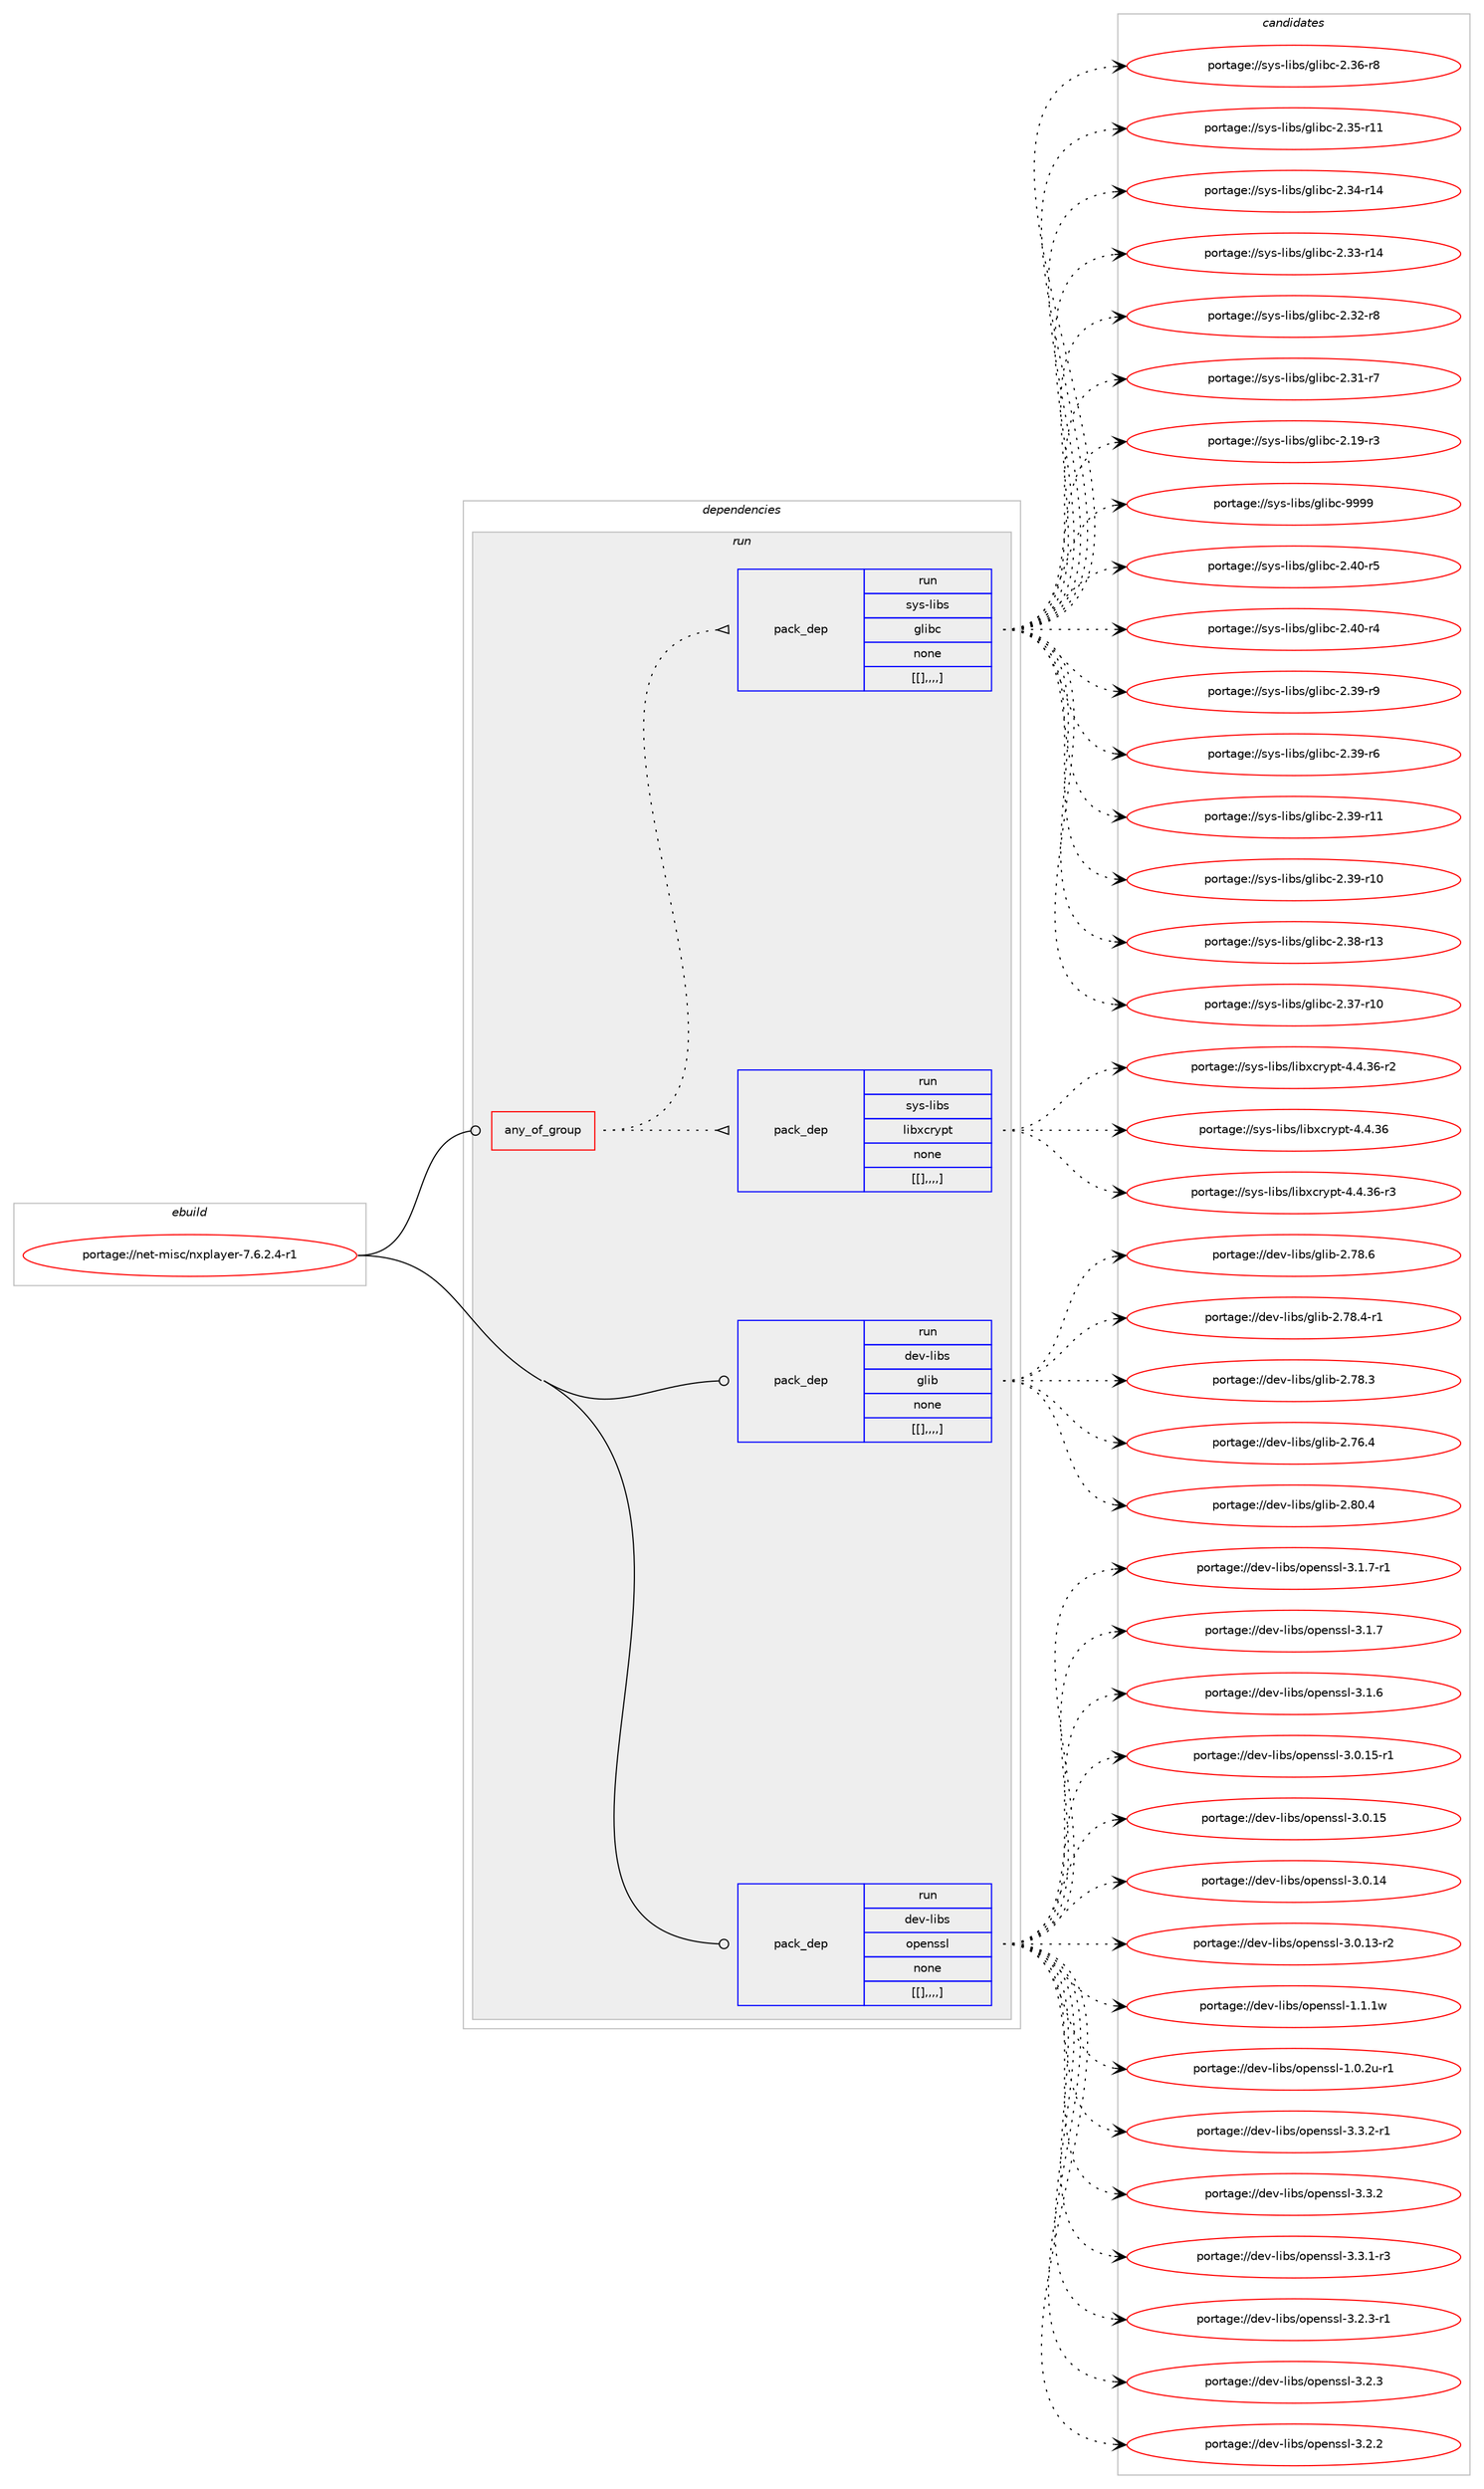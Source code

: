 digraph prolog {

# *************
# Graph options
# *************

newrank=true;
concentrate=true;
compound=true;
graph [rankdir=LR,fontname=Helvetica,fontsize=10,ranksep=1.5];#, ranksep=2.5, nodesep=0.2];
edge  [arrowhead=vee];
node  [fontname=Helvetica,fontsize=10];

# **********
# The ebuild
# **********

subgraph cluster_leftcol {
color=gray;
label=<<i>ebuild</i>>;
id [label="portage://net-misc/nxplayer-7.6.2.4-r1", color=red, width=4, href="../net-misc/nxplayer-7.6.2.4-r1.svg"];
}

# ****************
# The dependencies
# ****************

subgraph cluster_midcol {
color=gray;
label=<<i>dependencies</i>>;
subgraph cluster_compile {
fillcolor="#eeeeee";
style=filled;
label=<<i>compile</i>>;
}
subgraph cluster_compileandrun {
fillcolor="#eeeeee";
style=filled;
label=<<i>compile and run</i>>;
}
subgraph cluster_run {
fillcolor="#eeeeee";
style=filled;
label=<<i>run</i>>;
subgraph any4 {
dependency263 [label=<<TABLE BORDER="0" CELLBORDER="1" CELLSPACING="0" CELLPADDING="4"><TR><TD CELLPADDING="10">any_of_group</TD></TR></TABLE>>, shape=none, color=red];subgraph pack211 {
dependency269 [label=<<TABLE BORDER="0" CELLBORDER="1" CELLSPACING="0" CELLPADDING="4" WIDTH="220"><TR><TD ROWSPAN="6" CELLPADDING="30">pack_dep</TD></TR><TR><TD WIDTH="110">run</TD></TR><TR><TD>sys-libs</TD></TR><TR><TD>libxcrypt</TD></TR><TR><TD>none</TD></TR><TR><TD>[[],,,,]</TD></TR></TABLE>>, shape=none, color=blue];
}
dependency263:e -> dependency269:w [weight=20,style="dotted",arrowhead="oinv"];
subgraph pack217 {
dependency274 [label=<<TABLE BORDER="0" CELLBORDER="1" CELLSPACING="0" CELLPADDING="4" WIDTH="220"><TR><TD ROWSPAN="6" CELLPADDING="30">pack_dep</TD></TR><TR><TD WIDTH="110">run</TD></TR><TR><TD>sys-libs</TD></TR><TR><TD>glibc</TD></TR><TR><TD>none</TD></TR><TR><TD>[[],,,,]</TD></TR></TABLE>>, shape=none, color=blue];
}
dependency263:e -> dependency274:w [weight=20,style="dotted",arrowhead="oinv"];
}
id:e -> dependency263:w [weight=20,style="solid",arrowhead="odot"];
subgraph pack234 {
dependency296 [label=<<TABLE BORDER="0" CELLBORDER="1" CELLSPACING="0" CELLPADDING="4" WIDTH="220"><TR><TD ROWSPAN="6" CELLPADDING="30">pack_dep</TD></TR><TR><TD WIDTH="110">run</TD></TR><TR><TD>dev-libs</TD></TR><TR><TD>glib</TD></TR><TR><TD>none</TD></TR><TR><TD>[[],,,,]</TD></TR></TABLE>>, shape=none, color=blue];
}
id:e -> dependency296:w [weight=20,style="solid",arrowhead="odot"];
subgraph pack238 {
dependency301 [label=<<TABLE BORDER="0" CELLBORDER="1" CELLSPACING="0" CELLPADDING="4" WIDTH="220"><TR><TD ROWSPAN="6" CELLPADDING="30">pack_dep</TD></TR><TR><TD WIDTH="110">run</TD></TR><TR><TD>dev-libs</TD></TR><TR><TD>openssl</TD></TR><TR><TD>none</TD></TR><TR><TD>[[],,,,]</TD></TR></TABLE>>, shape=none, color=blue];
}
id:e -> dependency301:w [weight=20,style="solid",arrowhead="odot"];
}
}

# **************
# The candidates
# **************

subgraph cluster_choices {
rank=same;
color=gray;
label=<<i>candidates</i>>;

subgraph choice147 {
color=black;
nodesep=1;
choice1151211154510810598115471081059812099114121112116455246524651544511451 [label="portage://sys-libs/libxcrypt-4.4.36-r3", color=red, width=4,href="../sys-libs/libxcrypt-4.4.36-r3.svg"];
choice1151211154510810598115471081059812099114121112116455246524651544511450 [label="portage://sys-libs/libxcrypt-4.4.36-r2", color=red, width=4,href="../sys-libs/libxcrypt-4.4.36-r2.svg"];
choice115121115451081059811547108105981209911412111211645524652465154 [label="portage://sys-libs/libxcrypt-4.4.36", color=red, width=4,href="../sys-libs/libxcrypt-4.4.36.svg"];
dependency269:e -> choice1151211154510810598115471081059812099114121112116455246524651544511451:w [style=dotted,weight="100"];
dependency269:e -> choice1151211154510810598115471081059812099114121112116455246524651544511450:w [style=dotted,weight="100"];
dependency269:e -> choice115121115451081059811547108105981209911412111211645524652465154:w [style=dotted,weight="100"];
}
subgraph choice150 {
color=black;
nodesep=1;
choice11512111545108105981154710310810598994557575757 [label="portage://sys-libs/glibc-9999", color=red, width=4,href="../sys-libs/glibc-9999.svg"];
choice115121115451081059811547103108105989945504652484511453 [label="portage://sys-libs/glibc-2.40-r5", color=red, width=4,href="../sys-libs/glibc-2.40-r5.svg"];
choice115121115451081059811547103108105989945504652484511452 [label="portage://sys-libs/glibc-2.40-r4", color=red, width=4,href="../sys-libs/glibc-2.40-r4.svg"];
choice115121115451081059811547103108105989945504651574511457 [label="portage://sys-libs/glibc-2.39-r9", color=red, width=4,href="../sys-libs/glibc-2.39-r9.svg"];
choice115121115451081059811547103108105989945504651574511454 [label="portage://sys-libs/glibc-2.39-r6", color=red, width=4,href="../sys-libs/glibc-2.39-r6.svg"];
choice11512111545108105981154710310810598994550465157451144949 [label="portage://sys-libs/glibc-2.39-r11", color=red, width=4,href="../sys-libs/glibc-2.39-r11.svg"];
choice11512111545108105981154710310810598994550465157451144948 [label="portage://sys-libs/glibc-2.39-r10", color=red, width=4,href="../sys-libs/glibc-2.39-r10.svg"];
choice11512111545108105981154710310810598994550465156451144951 [label="portage://sys-libs/glibc-2.38-r13", color=red, width=4,href="../sys-libs/glibc-2.38-r13.svg"];
choice11512111545108105981154710310810598994550465155451144948 [label="portage://sys-libs/glibc-2.37-r10", color=red, width=4,href="../sys-libs/glibc-2.37-r10.svg"];
choice115121115451081059811547103108105989945504651544511456 [label="portage://sys-libs/glibc-2.36-r8", color=red, width=4,href="../sys-libs/glibc-2.36-r8.svg"];
choice11512111545108105981154710310810598994550465153451144949 [label="portage://sys-libs/glibc-2.35-r11", color=red, width=4,href="../sys-libs/glibc-2.35-r11.svg"];
choice11512111545108105981154710310810598994550465152451144952 [label="portage://sys-libs/glibc-2.34-r14", color=red, width=4,href="../sys-libs/glibc-2.34-r14.svg"];
choice11512111545108105981154710310810598994550465151451144952 [label="portage://sys-libs/glibc-2.33-r14", color=red, width=4,href="../sys-libs/glibc-2.33-r14.svg"];
choice115121115451081059811547103108105989945504651504511456 [label="portage://sys-libs/glibc-2.32-r8", color=red, width=4,href="../sys-libs/glibc-2.32-r8.svg"];
choice115121115451081059811547103108105989945504651494511455 [label="portage://sys-libs/glibc-2.31-r7", color=red, width=4,href="../sys-libs/glibc-2.31-r7.svg"];
choice115121115451081059811547103108105989945504649574511451 [label="portage://sys-libs/glibc-2.19-r3", color=red, width=4,href="../sys-libs/glibc-2.19-r3.svg"];
dependency274:e -> choice11512111545108105981154710310810598994557575757:w [style=dotted,weight="100"];
dependency274:e -> choice115121115451081059811547103108105989945504652484511453:w [style=dotted,weight="100"];
dependency274:e -> choice115121115451081059811547103108105989945504652484511452:w [style=dotted,weight="100"];
dependency274:e -> choice115121115451081059811547103108105989945504651574511457:w [style=dotted,weight="100"];
dependency274:e -> choice115121115451081059811547103108105989945504651574511454:w [style=dotted,weight="100"];
dependency274:e -> choice11512111545108105981154710310810598994550465157451144949:w [style=dotted,weight="100"];
dependency274:e -> choice11512111545108105981154710310810598994550465157451144948:w [style=dotted,weight="100"];
dependency274:e -> choice11512111545108105981154710310810598994550465156451144951:w [style=dotted,weight="100"];
dependency274:e -> choice11512111545108105981154710310810598994550465155451144948:w [style=dotted,weight="100"];
dependency274:e -> choice115121115451081059811547103108105989945504651544511456:w [style=dotted,weight="100"];
dependency274:e -> choice11512111545108105981154710310810598994550465153451144949:w [style=dotted,weight="100"];
dependency274:e -> choice11512111545108105981154710310810598994550465152451144952:w [style=dotted,weight="100"];
dependency274:e -> choice11512111545108105981154710310810598994550465151451144952:w [style=dotted,weight="100"];
dependency274:e -> choice115121115451081059811547103108105989945504651504511456:w [style=dotted,weight="100"];
dependency274:e -> choice115121115451081059811547103108105989945504651494511455:w [style=dotted,weight="100"];
dependency274:e -> choice115121115451081059811547103108105989945504649574511451:w [style=dotted,weight="100"];
}
subgraph choice162 {
color=black;
nodesep=1;
choice1001011184510810598115471031081059845504656484652 [label="portage://dev-libs/glib-2.80.4", color=red, width=4,href="../dev-libs/glib-2.80.4.svg"];
choice1001011184510810598115471031081059845504655564654 [label="portage://dev-libs/glib-2.78.6", color=red, width=4,href="../dev-libs/glib-2.78.6.svg"];
choice10010111845108105981154710310810598455046555646524511449 [label="portage://dev-libs/glib-2.78.4-r1", color=red, width=4,href="../dev-libs/glib-2.78.4-r1.svg"];
choice1001011184510810598115471031081059845504655564651 [label="portage://dev-libs/glib-2.78.3", color=red, width=4,href="../dev-libs/glib-2.78.3.svg"];
choice1001011184510810598115471031081059845504655544652 [label="portage://dev-libs/glib-2.76.4", color=red, width=4,href="../dev-libs/glib-2.76.4.svg"];
dependency296:e -> choice1001011184510810598115471031081059845504656484652:w [style=dotted,weight="100"];
dependency296:e -> choice1001011184510810598115471031081059845504655564654:w [style=dotted,weight="100"];
dependency296:e -> choice10010111845108105981154710310810598455046555646524511449:w [style=dotted,weight="100"];
dependency296:e -> choice1001011184510810598115471031081059845504655564651:w [style=dotted,weight="100"];
dependency296:e -> choice1001011184510810598115471031081059845504655544652:w [style=dotted,weight="100"];
}
subgraph choice176 {
color=black;
nodesep=1;
choice1001011184510810598115471111121011101151151084551465146504511449 [label="portage://dev-libs/openssl-3.3.2-r1", color=red, width=4,href="../dev-libs/openssl-3.3.2-r1.svg"];
choice100101118451081059811547111112101110115115108455146514650 [label="portage://dev-libs/openssl-3.3.2", color=red, width=4,href="../dev-libs/openssl-3.3.2.svg"];
choice1001011184510810598115471111121011101151151084551465146494511451 [label="portage://dev-libs/openssl-3.3.1-r3", color=red, width=4,href="../dev-libs/openssl-3.3.1-r3.svg"];
choice1001011184510810598115471111121011101151151084551465046514511449 [label="portage://dev-libs/openssl-3.2.3-r1", color=red, width=4,href="../dev-libs/openssl-3.2.3-r1.svg"];
choice100101118451081059811547111112101110115115108455146504651 [label="portage://dev-libs/openssl-3.2.3", color=red, width=4,href="../dev-libs/openssl-3.2.3.svg"];
choice100101118451081059811547111112101110115115108455146504650 [label="portage://dev-libs/openssl-3.2.2", color=red, width=4,href="../dev-libs/openssl-3.2.2.svg"];
choice1001011184510810598115471111121011101151151084551464946554511449 [label="portage://dev-libs/openssl-3.1.7-r1", color=red, width=4,href="../dev-libs/openssl-3.1.7-r1.svg"];
choice100101118451081059811547111112101110115115108455146494655 [label="portage://dev-libs/openssl-3.1.7", color=red, width=4,href="../dev-libs/openssl-3.1.7.svg"];
choice100101118451081059811547111112101110115115108455146494654 [label="portage://dev-libs/openssl-3.1.6", color=red, width=4,href="../dev-libs/openssl-3.1.6.svg"];
choice100101118451081059811547111112101110115115108455146484649534511449 [label="portage://dev-libs/openssl-3.0.15-r1", color=red, width=4,href="../dev-libs/openssl-3.0.15-r1.svg"];
choice10010111845108105981154711111210111011511510845514648464953 [label="portage://dev-libs/openssl-3.0.15", color=red, width=4,href="../dev-libs/openssl-3.0.15.svg"];
choice10010111845108105981154711111210111011511510845514648464952 [label="portage://dev-libs/openssl-3.0.14", color=red, width=4,href="../dev-libs/openssl-3.0.14.svg"];
choice100101118451081059811547111112101110115115108455146484649514511450 [label="portage://dev-libs/openssl-3.0.13-r2", color=red, width=4,href="../dev-libs/openssl-3.0.13-r2.svg"];
choice100101118451081059811547111112101110115115108454946494649119 [label="portage://dev-libs/openssl-1.1.1w", color=red, width=4,href="../dev-libs/openssl-1.1.1w.svg"];
choice1001011184510810598115471111121011101151151084549464846501174511449 [label="portage://dev-libs/openssl-1.0.2u-r1", color=red, width=4,href="../dev-libs/openssl-1.0.2u-r1.svg"];
dependency301:e -> choice1001011184510810598115471111121011101151151084551465146504511449:w [style=dotted,weight="100"];
dependency301:e -> choice100101118451081059811547111112101110115115108455146514650:w [style=dotted,weight="100"];
dependency301:e -> choice1001011184510810598115471111121011101151151084551465146494511451:w [style=dotted,weight="100"];
dependency301:e -> choice1001011184510810598115471111121011101151151084551465046514511449:w [style=dotted,weight="100"];
dependency301:e -> choice100101118451081059811547111112101110115115108455146504651:w [style=dotted,weight="100"];
dependency301:e -> choice100101118451081059811547111112101110115115108455146504650:w [style=dotted,weight="100"];
dependency301:e -> choice1001011184510810598115471111121011101151151084551464946554511449:w [style=dotted,weight="100"];
dependency301:e -> choice100101118451081059811547111112101110115115108455146494655:w [style=dotted,weight="100"];
dependency301:e -> choice100101118451081059811547111112101110115115108455146494654:w [style=dotted,weight="100"];
dependency301:e -> choice100101118451081059811547111112101110115115108455146484649534511449:w [style=dotted,weight="100"];
dependency301:e -> choice10010111845108105981154711111210111011511510845514648464953:w [style=dotted,weight="100"];
dependency301:e -> choice10010111845108105981154711111210111011511510845514648464952:w [style=dotted,weight="100"];
dependency301:e -> choice100101118451081059811547111112101110115115108455146484649514511450:w [style=dotted,weight="100"];
dependency301:e -> choice100101118451081059811547111112101110115115108454946494649119:w [style=dotted,weight="100"];
dependency301:e -> choice1001011184510810598115471111121011101151151084549464846501174511449:w [style=dotted,weight="100"];
}
}

}
